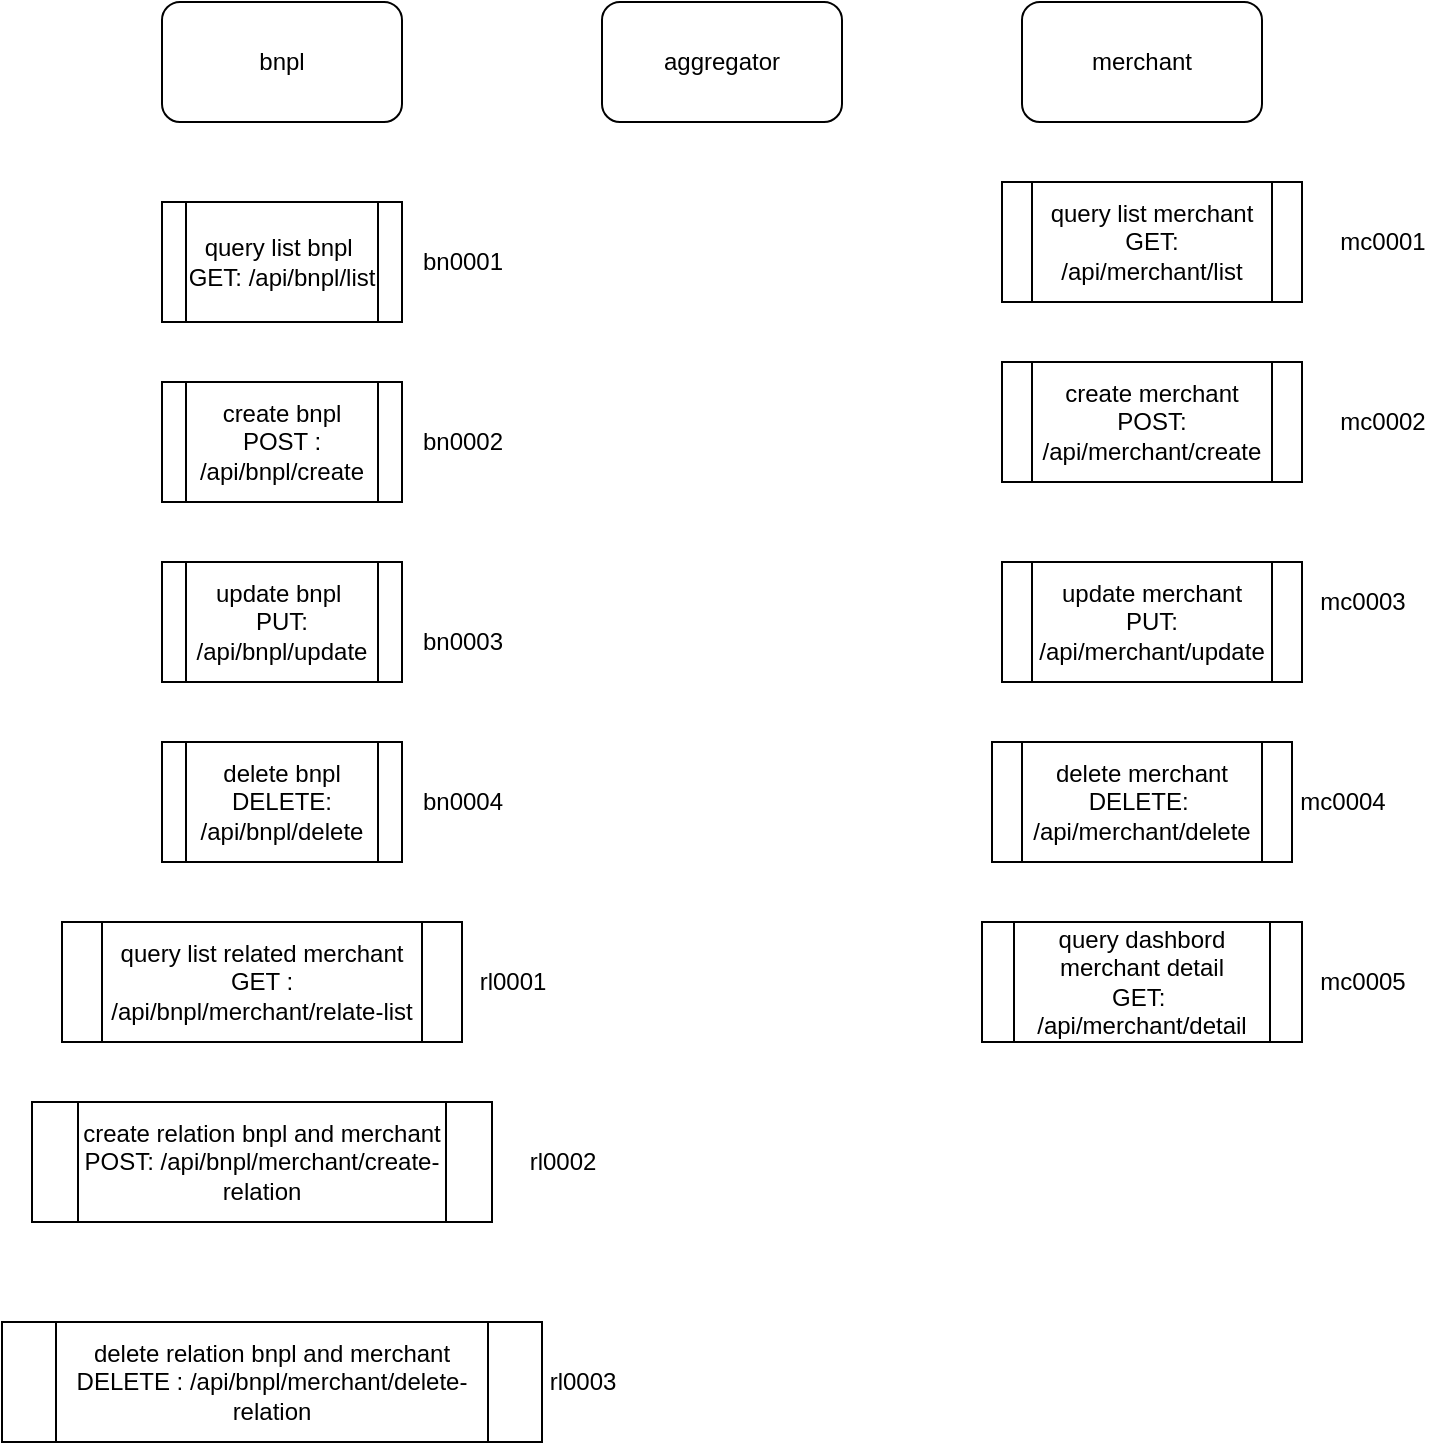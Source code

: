 <mxfile version="19.0.3" type="device"><diagram id="5beF2RITIHLTPSvqzr3b" name="Page-1"><mxGraphModel dx="1038" dy="641" grid="1" gridSize="10" guides="1" tooltips="1" connect="1" arrows="1" fold="1" page="1" pageScale="1" pageWidth="850" pageHeight="1100" math="0" shadow="0"><root><mxCell id="0"/><mxCell id="1" parent="0"/><mxCell id="JrHh5Oi6q0GK9vZEPFRA-1" value="bnpl" style="rounded=1;whiteSpace=wrap;html=1;" vertex="1" parent="1"><mxGeometry x="120" y="190" width="120" height="60" as="geometry"/></mxCell><mxCell id="JrHh5Oi6q0GK9vZEPFRA-2" value="aggregator" style="rounded=1;whiteSpace=wrap;html=1;" vertex="1" parent="1"><mxGeometry x="340" y="190" width="120" height="60" as="geometry"/></mxCell><mxCell id="JrHh5Oi6q0GK9vZEPFRA-3" value="merchant" style="rounded=1;whiteSpace=wrap;html=1;" vertex="1" parent="1"><mxGeometry x="550" y="190" width="120" height="60" as="geometry"/></mxCell><mxCell id="JrHh5Oi6q0GK9vZEPFRA-5" value="query list bnpl&amp;nbsp;&lt;br&gt;GET: /api/bnpl/list" style="shape=process;whiteSpace=wrap;html=1;backgroundOutline=1;" vertex="1" parent="1"><mxGeometry x="120" y="290" width="120" height="60" as="geometry"/></mxCell><mxCell id="JrHh5Oi6q0GK9vZEPFRA-6" value="create bnpl&lt;br&gt;POST : /api/bnpl/create" style="shape=process;whiteSpace=wrap;html=1;backgroundOutline=1;" vertex="1" parent="1"><mxGeometry x="120" y="380" width="120" height="60" as="geometry"/></mxCell><mxCell id="JrHh5Oi6q0GK9vZEPFRA-7" value="update bnpl&amp;nbsp;&lt;br&gt;PUT:&lt;br&gt;/api/bnpl/update" style="shape=process;whiteSpace=wrap;html=1;backgroundOutline=1;" vertex="1" parent="1"><mxGeometry x="120" y="470" width="120" height="60" as="geometry"/></mxCell><mxCell id="JrHh5Oi6q0GK9vZEPFRA-8" value="delete bnpl&lt;br&gt;DELETE:&lt;br&gt;/api/bnpl/delete" style="shape=process;whiteSpace=wrap;html=1;backgroundOutline=1;" vertex="1" parent="1"><mxGeometry x="120" y="560" width="120" height="60" as="geometry"/></mxCell><mxCell id="JrHh5Oi6q0GK9vZEPFRA-9" value="query list related merchant&lt;br&gt;GET : /api/bnpl/merchant/relate-list" style="shape=process;whiteSpace=wrap;html=1;backgroundOutline=1;" vertex="1" parent="1"><mxGeometry x="70" y="650" width="200" height="60" as="geometry"/></mxCell><mxCell id="JrHh5Oi6q0GK9vZEPFRA-11" value="create relation bnpl and merchant&lt;br&gt;POST: /api/bnpl/merchant/create-relation" style="shape=process;whiteSpace=wrap;html=1;backgroundOutline=1;" vertex="1" parent="1"><mxGeometry x="55" y="740" width="230" height="60" as="geometry"/></mxCell><mxCell id="JrHh5Oi6q0GK9vZEPFRA-12" value="delete relation bnpl and merchant&lt;br&gt;DELETE : /api/bnpl/merchant/delete-relation" style="shape=process;whiteSpace=wrap;html=1;backgroundOutline=1;" vertex="1" parent="1"><mxGeometry x="40" y="850" width="270" height="60" as="geometry"/></mxCell><mxCell id="JrHh5Oi6q0GK9vZEPFRA-13" value="query list merchant&lt;br&gt;GET: /api/merchant/list" style="shape=process;whiteSpace=wrap;html=1;backgroundOutline=1;" vertex="1" parent="1"><mxGeometry x="540" y="280" width="150" height="60" as="geometry"/></mxCell><mxCell id="JrHh5Oi6q0GK9vZEPFRA-14" value="create merchant&lt;br&gt;POST: /api/merchant/create" style="shape=process;whiteSpace=wrap;html=1;backgroundOutline=1;" vertex="1" parent="1"><mxGeometry x="540" y="370" width="150" height="60" as="geometry"/></mxCell><mxCell id="JrHh5Oi6q0GK9vZEPFRA-15" value="update merchant&lt;br&gt;PUT: /api/merchant/update" style="shape=process;whiteSpace=wrap;html=1;backgroundOutline=1;" vertex="1" parent="1"><mxGeometry x="540" y="470" width="150" height="60" as="geometry"/></mxCell><mxCell id="JrHh5Oi6q0GK9vZEPFRA-16" value="delete merchant&lt;br&gt;DELETE:&amp;nbsp;&lt;br&gt;/api/merchant/delete" style="shape=process;whiteSpace=wrap;html=1;backgroundOutline=1;" vertex="1" parent="1"><mxGeometry x="535" y="560" width="150" height="60" as="geometry"/></mxCell><mxCell id="JrHh5Oi6q0GK9vZEPFRA-17" value="query dashbord merchant detail&lt;br&gt;GET:&amp;nbsp;&lt;br&gt;/api/merchant/detail" style="shape=process;whiteSpace=wrap;html=1;backgroundOutline=1;" vertex="1" parent="1"><mxGeometry x="530" y="650" width="160" height="60" as="geometry"/></mxCell><mxCell id="JrHh5Oi6q0GK9vZEPFRA-18" value="bn0001" style="text;html=1;align=center;verticalAlign=middle;resizable=0;points=[];autosize=1;strokeColor=none;fillColor=none;" vertex="1" parent="1"><mxGeometry x="240" y="310" width="60" height="20" as="geometry"/></mxCell><mxCell id="JrHh5Oi6q0GK9vZEPFRA-19" value="bn0002" style="text;html=1;align=center;verticalAlign=middle;resizable=0;points=[];autosize=1;strokeColor=none;fillColor=none;" vertex="1" parent="1"><mxGeometry x="240" y="400" width="60" height="20" as="geometry"/></mxCell><mxCell id="JrHh5Oi6q0GK9vZEPFRA-20" value="mc0001" style="text;html=1;align=center;verticalAlign=middle;resizable=0;points=[];autosize=1;strokeColor=none;fillColor=none;" vertex="1" parent="1"><mxGeometry x="700" y="300" width="60" height="20" as="geometry"/></mxCell><mxCell id="JrHh5Oi6q0GK9vZEPFRA-21" value="mc0002" style="text;html=1;align=center;verticalAlign=middle;resizable=0;points=[];autosize=1;strokeColor=none;fillColor=none;" vertex="1" parent="1"><mxGeometry x="700" y="390" width="60" height="20" as="geometry"/></mxCell><mxCell id="JrHh5Oi6q0GK9vZEPFRA-22" value="rl0001" style="text;html=1;align=center;verticalAlign=middle;resizable=0;points=[];autosize=1;strokeColor=none;fillColor=none;" vertex="1" parent="1"><mxGeometry x="270" y="670" width="50" height="20" as="geometry"/></mxCell><mxCell id="JrHh5Oi6q0GK9vZEPFRA-23" value="mc0003" style="text;html=1;align=center;verticalAlign=middle;resizable=0;points=[];autosize=1;strokeColor=none;fillColor=none;" vertex="1" parent="1"><mxGeometry x="690" y="480" width="60" height="20" as="geometry"/></mxCell><mxCell id="JrHh5Oi6q0GK9vZEPFRA-24" value="mc0004" style="text;html=1;align=center;verticalAlign=middle;resizable=0;points=[];autosize=1;strokeColor=none;fillColor=none;" vertex="1" parent="1"><mxGeometry x="680" y="580" width="60" height="20" as="geometry"/></mxCell><mxCell id="JrHh5Oi6q0GK9vZEPFRA-25" value="mc0005" style="text;html=1;align=center;verticalAlign=middle;resizable=0;points=[];autosize=1;strokeColor=none;fillColor=none;" vertex="1" parent="1"><mxGeometry x="690" y="670" width="60" height="20" as="geometry"/></mxCell><mxCell id="JrHh5Oi6q0GK9vZEPFRA-26" value="bn0003" style="text;html=1;align=center;verticalAlign=middle;resizable=0;points=[];autosize=1;strokeColor=none;fillColor=none;" vertex="1" parent="1"><mxGeometry x="240" y="500" width="60" height="20" as="geometry"/></mxCell><mxCell id="JrHh5Oi6q0GK9vZEPFRA-27" value="bn0004" style="text;html=1;align=center;verticalAlign=middle;resizable=0;points=[];autosize=1;strokeColor=none;fillColor=none;" vertex="1" parent="1"><mxGeometry x="240" y="580" width="60" height="20" as="geometry"/></mxCell><mxCell id="JrHh5Oi6q0GK9vZEPFRA-28" value="rl0002" style="text;html=1;align=center;verticalAlign=middle;resizable=0;points=[];autosize=1;strokeColor=none;fillColor=none;" vertex="1" parent="1"><mxGeometry x="295" y="760" width="50" height="20" as="geometry"/></mxCell><mxCell id="JrHh5Oi6q0GK9vZEPFRA-29" value="rl0003" style="text;html=1;align=center;verticalAlign=middle;resizable=0;points=[];autosize=1;strokeColor=none;fillColor=none;" vertex="1" parent="1"><mxGeometry x="305" y="870" width="50" height="20" as="geometry"/></mxCell></root></mxGraphModel></diagram></mxfile>